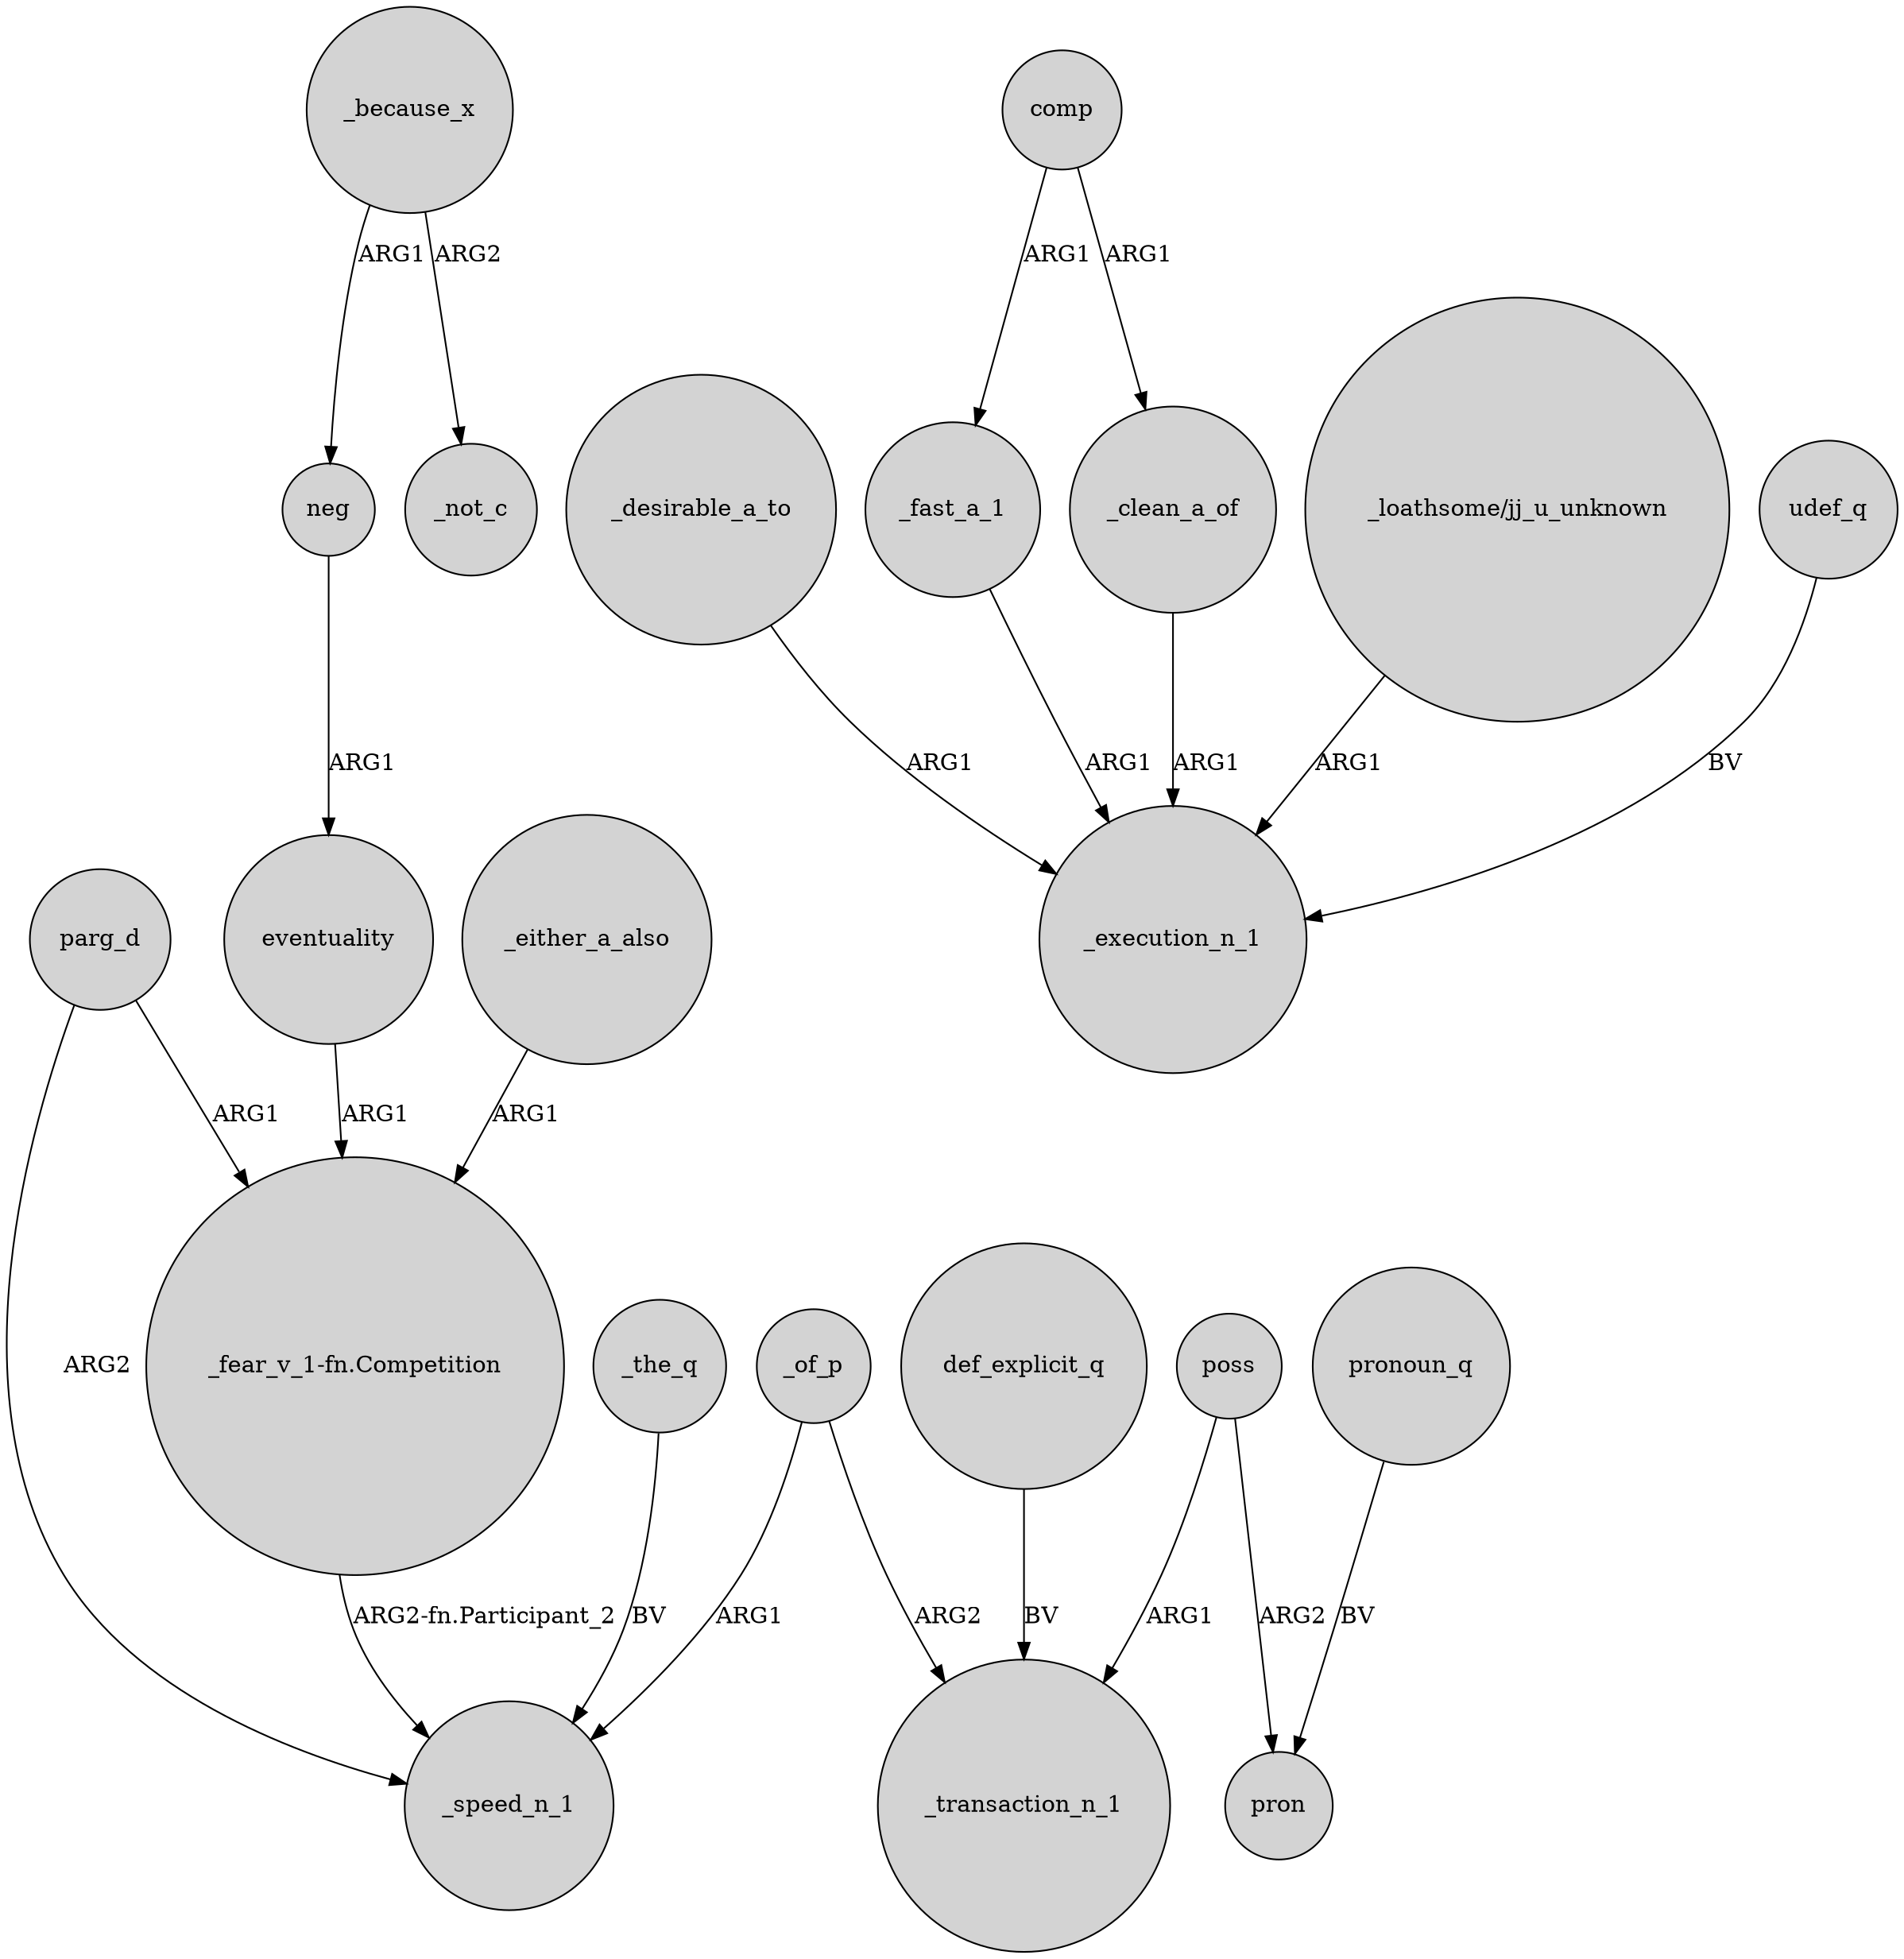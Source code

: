 digraph {
	node [shape=circle style=filled]
	_because_x -> neg [label=ARG1]
	_desirable_a_to -> _execution_n_1 [label=ARG1]
	_of_p -> _transaction_n_1 [label=ARG2]
	_fast_a_1 -> _execution_n_1 [label=ARG1]
	_of_p -> _speed_n_1 [label=ARG1]
	def_explicit_q -> _transaction_n_1 [label=BV]
	pronoun_q -> pron [label=BV]
	poss -> pron [label=ARG2]
	poss -> _transaction_n_1 [label=ARG1]
	"_loathsome/jj_u_unknown" -> _execution_n_1 [label=ARG1]
	"_fear_v_1-fn.Competition" -> _speed_n_1 [label="ARG2-fn.Participant_2"]
	_clean_a_of -> _execution_n_1 [label=ARG1]
	udef_q -> _execution_n_1 [label=BV]
	parg_d -> "_fear_v_1-fn.Competition" [label=ARG1]
	parg_d -> _speed_n_1 [label=ARG2]
	comp -> _fast_a_1 [label=ARG1]
	eventuality -> "_fear_v_1-fn.Competition" [label=ARG1]
	neg -> eventuality [label=ARG1]
	_because_x -> _not_c [label=ARG2]
	comp -> _clean_a_of [label=ARG1]
	_either_a_also -> "_fear_v_1-fn.Competition" [label=ARG1]
	_the_q -> _speed_n_1 [label=BV]
}
